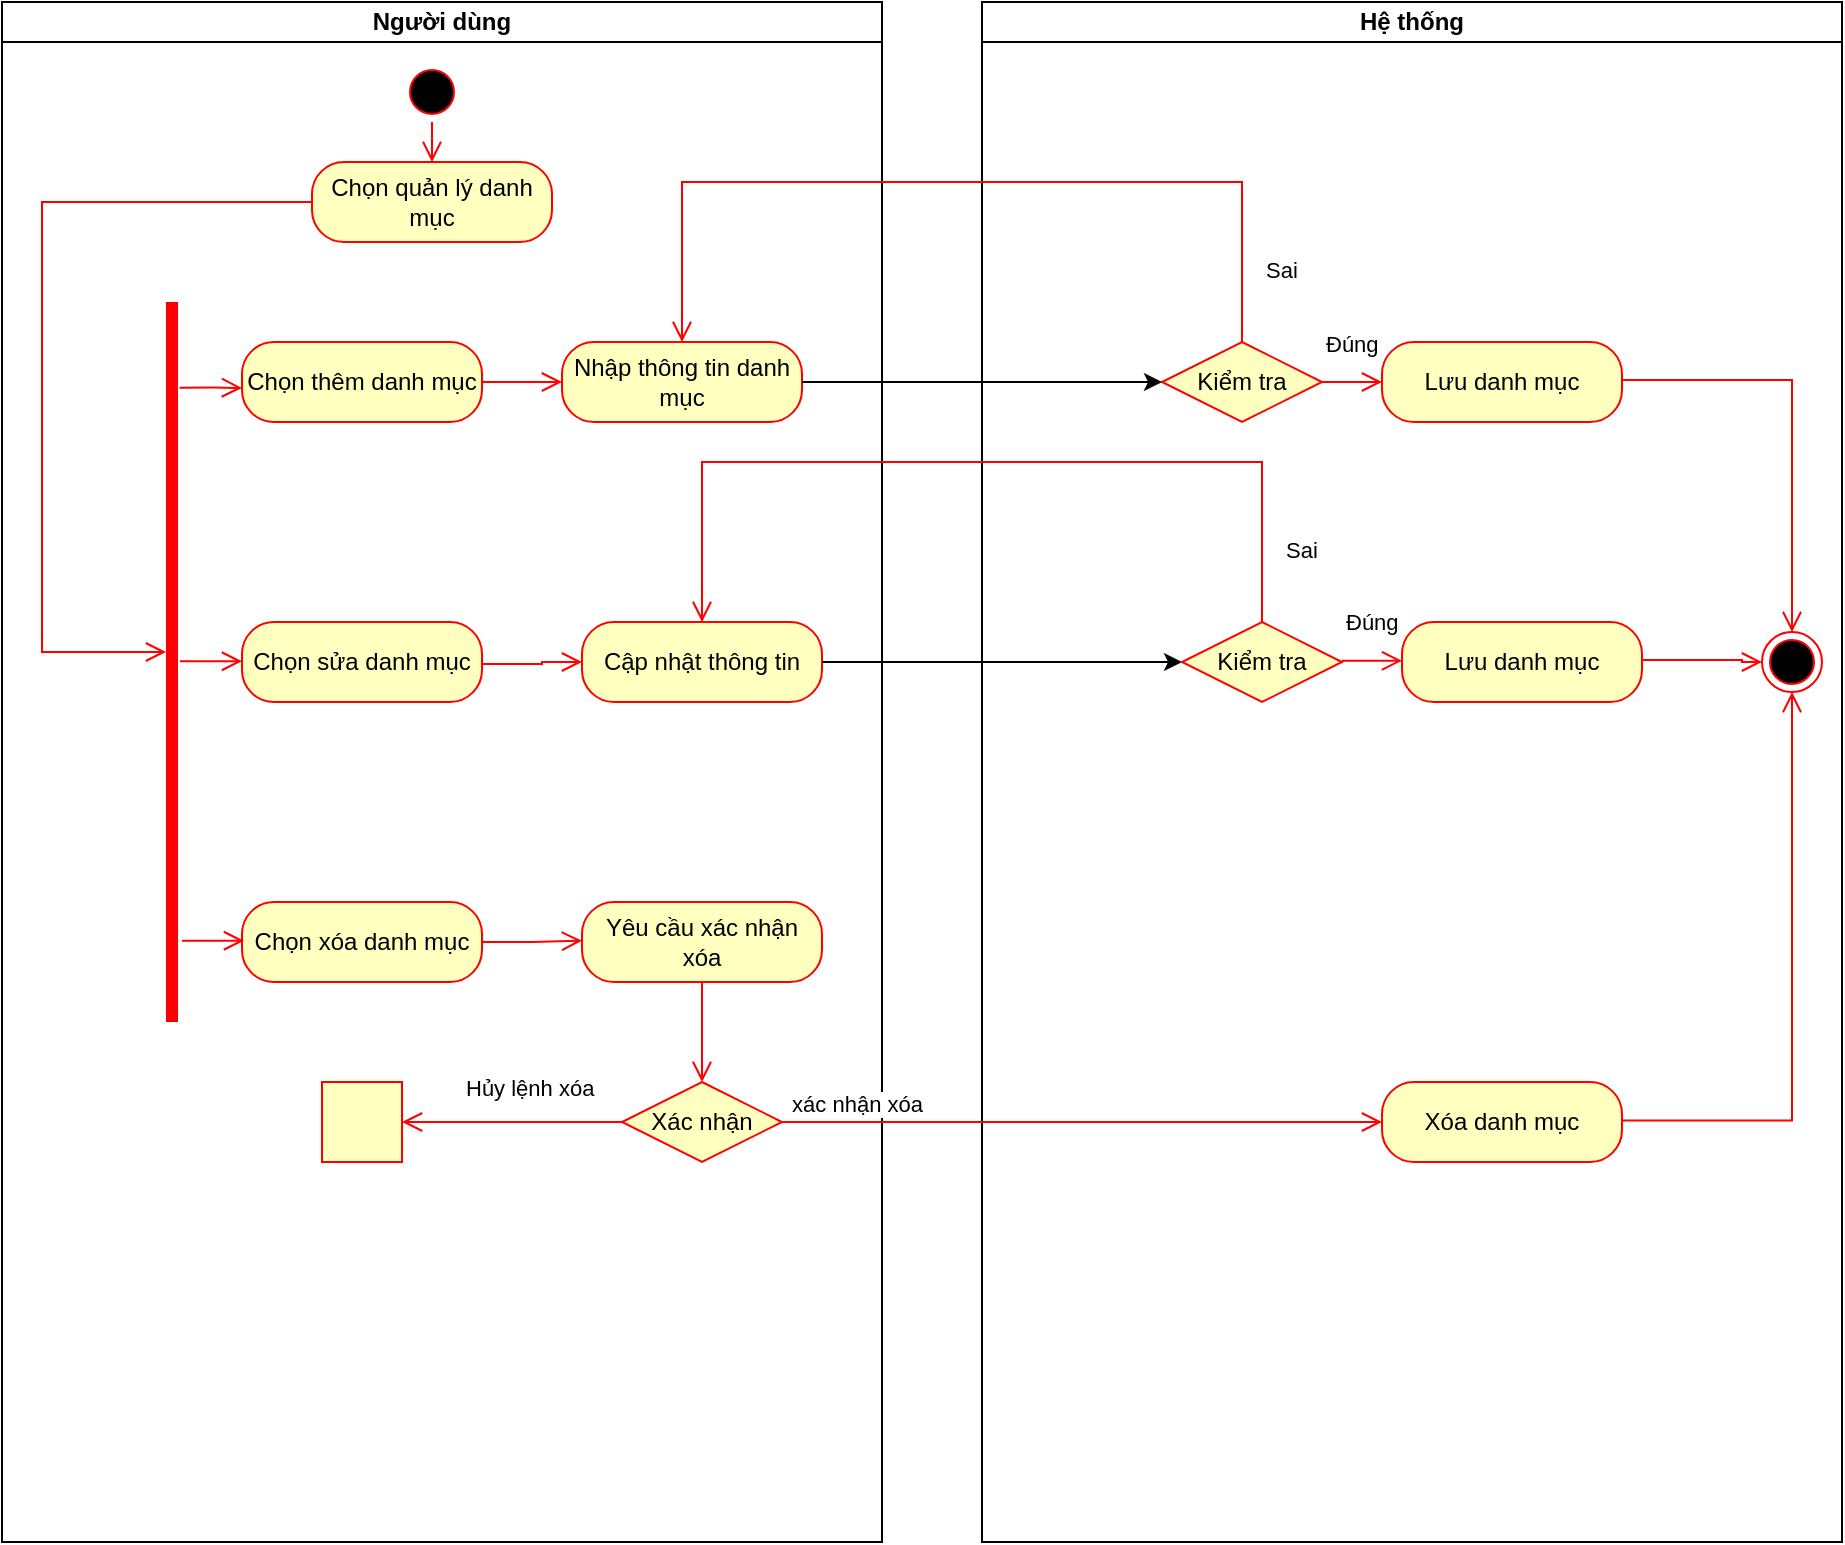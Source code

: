 <mxfile version="22.0.8" type="device">
  <diagram name="Page-1" id="aZE8HY2X9ZOzlOX1Nf9M">
    <mxGraphModel dx="1453" dy="775" grid="1" gridSize="10" guides="1" tooltips="1" connect="1" arrows="1" fold="1" page="1" pageScale="1" pageWidth="850" pageHeight="1100" math="0" shadow="0">
      <root>
        <mxCell id="0" />
        <mxCell id="1" parent="0" />
        <mxCell id="AfvqkXSrgXYKkzrJdOcY-1" value="Người dùng" style="swimlane;startSize=20;whiteSpace=wrap;html=1;" parent="1" vertex="1">
          <mxGeometry x="40" y="30" width="440" height="770" as="geometry">
            <mxRectangle x="120" y="80" width="110" height="30" as="alternateBounds" />
          </mxGeometry>
        </mxCell>
        <mxCell id="AfvqkXSrgXYKkzrJdOcY-2" value="" style="ellipse;html=1;shape=startState;fillColor=#000000;strokeColor=#ff0000;" parent="AfvqkXSrgXYKkzrJdOcY-1" vertex="1">
          <mxGeometry x="200" y="30" width="30" height="30" as="geometry" />
        </mxCell>
        <mxCell id="AfvqkXSrgXYKkzrJdOcY-3" value="" style="edgeStyle=orthogonalEdgeStyle;html=1;verticalAlign=bottom;endArrow=open;endSize=8;strokeColor=#ff0000;rounded=0;" parent="AfvqkXSrgXYKkzrJdOcY-1" source="AfvqkXSrgXYKkzrJdOcY-2" edge="1">
          <mxGeometry relative="1" as="geometry">
            <mxPoint x="215" y="80" as="targetPoint" />
          </mxGeometry>
        </mxCell>
        <mxCell id="AfvqkXSrgXYKkzrJdOcY-4" value="Chọn quản lý danh mục" style="rounded=1;whiteSpace=wrap;html=1;arcSize=40;fontColor=#000000;fillColor=#ffffc0;strokeColor=#ff0000;" parent="AfvqkXSrgXYKkzrJdOcY-1" vertex="1">
          <mxGeometry x="155" y="80" width="120" height="40" as="geometry" />
        </mxCell>
        <mxCell id="AfvqkXSrgXYKkzrJdOcY-10" value="" style="shape=line;html=1;strokeWidth=6;strokeColor=#ff0000;direction=south;" parent="AfvqkXSrgXYKkzrJdOcY-1" vertex="1">
          <mxGeometry x="80" y="150" width="10" height="360" as="geometry" />
        </mxCell>
        <mxCell id="AfvqkXSrgXYKkzrJdOcY-23" value="" style="edgeStyle=orthogonalEdgeStyle;html=1;verticalAlign=bottom;endArrow=open;endSize=8;strokeColor=#ff0000;rounded=0;exitX=0;exitY=0.5;exitDx=0;exitDy=0;" parent="AfvqkXSrgXYKkzrJdOcY-1" source="AfvqkXSrgXYKkzrJdOcY-4" edge="1">
          <mxGeometry relative="1" as="geometry">
            <mxPoint x="82" y="325" as="targetPoint" />
            <mxPoint x="540" y="190" as="sourcePoint" />
            <Array as="points">
              <mxPoint x="20" y="100" />
              <mxPoint x="20" y="325" />
            </Array>
          </mxGeometry>
        </mxCell>
        <mxCell id="AfvqkXSrgXYKkzrJdOcY-62" value="Chọn thêm danh mục" style="rounded=1;whiteSpace=wrap;html=1;arcSize=40;fontColor=#000000;fillColor=#ffffc0;strokeColor=#ff0000;" parent="AfvqkXSrgXYKkzrJdOcY-1" vertex="1">
          <mxGeometry x="120" y="170" width="120" height="40" as="geometry" />
        </mxCell>
        <mxCell id="AfvqkXSrgXYKkzrJdOcY-71" value="Chọn sửa danh mục" style="rounded=1;whiteSpace=wrap;html=1;arcSize=40;fontColor=#000000;fillColor=#ffffc0;strokeColor=#ff0000;" parent="AfvqkXSrgXYKkzrJdOcY-1" vertex="1">
          <mxGeometry x="120" y="310" width="120" height="40" as="geometry" />
        </mxCell>
        <mxCell id="AfvqkXSrgXYKkzrJdOcY-81" value="Chọn xóa danh mục" style="rounded=1;whiteSpace=wrap;html=1;arcSize=40;fontColor=#000000;fillColor=#ffffc0;strokeColor=#ff0000;" parent="AfvqkXSrgXYKkzrJdOcY-1" vertex="1">
          <mxGeometry x="120" y="450" width="120" height="40" as="geometry" />
        </mxCell>
        <mxCell id="AfvqkXSrgXYKkzrJdOcY-84" value="" style="edgeStyle=orthogonalEdgeStyle;html=1;verticalAlign=bottom;endArrow=open;endSize=8;strokeColor=#ff0000;rounded=0;exitX=0.119;exitY=0.125;exitDx=0;exitDy=0;exitPerimeter=0;" parent="AfvqkXSrgXYKkzrJdOcY-1" source="AfvqkXSrgXYKkzrJdOcY-10" edge="1">
          <mxGeometry relative="1" as="geometry">
            <mxPoint x="120" y="193" as="targetPoint" />
            <mxPoint x="230" y="140" as="sourcePoint" />
          </mxGeometry>
        </mxCell>
        <mxCell id="AfvqkXSrgXYKkzrJdOcY-97" value="" style="edgeStyle=orthogonalEdgeStyle;html=1;verticalAlign=bottom;endArrow=open;endSize=8;strokeColor=#ff0000;rounded=0;exitX=0.119;exitY=0.125;exitDx=0;exitDy=0;exitPerimeter=0;" parent="AfvqkXSrgXYKkzrJdOcY-1" edge="1">
          <mxGeometry relative="1" as="geometry">
            <mxPoint x="120" y="329.63" as="targetPoint" />
            <mxPoint x="89" y="329.63" as="sourcePoint" />
          </mxGeometry>
        </mxCell>
        <mxCell id="AfvqkXSrgXYKkzrJdOcY-98" value="" style="edgeStyle=orthogonalEdgeStyle;html=1;verticalAlign=bottom;endArrow=open;endSize=8;strokeColor=#ff0000;rounded=0;exitX=0.119;exitY=0.125;exitDx=0;exitDy=0;exitPerimeter=0;" parent="AfvqkXSrgXYKkzrJdOcY-1" edge="1">
          <mxGeometry relative="1" as="geometry">
            <mxPoint x="121" y="469.38" as="targetPoint" />
            <mxPoint x="90" y="469.38" as="sourcePoint" />
          </mxGeometry>
        </mxCell>
        <mxCell id="AfvqkXSrgXYKkzrJdOcY-102" value="Nhập thông tin danh mục" style="rounded=1;whiteSpace=wrap;html=1;arcSize=40;fontColor=#000000;fillColor=#ffffc0;strokeColor=#ff0000;" parent="AfvqkXSrgXYKkzrJdOcY-1" vertex="1">
          <mxGeometry x="280" y="170" width="120" height="40" as="geometry" />
        </mxCell>
        <mxCell id="AfvqkXSrgXYKkzrJdOcY-104" value="" style="edgeStyle=orthogonalEdgeStyle;html=1;verticalAlign=bottom;endArrow=open;endSize=8;strokeColor=#ff0000;rounded=0;exitX=1;exitY=0.5;exitDx=0;exitDy=0;entryX=0;entryY=0.5;entryDx=0;entryDy=0;" parent="AfvqkXSrgXYKkzrJdOcY-1" source="AfvqkXSrgXYKkzrJdOcY-62" target="AfvqkXSrgXYKkzrJdOcY-102" edge="1">
          <mxGeometry relative="1" as="geometry">
            <mxPoint x="130" y="203" as="targetPoint" />
            <mxPoint x="99" y="203" as="sourcePoint" />
          </mxGeometry>
        </mxCell>
        <mxCell id="AfvqkXSrgXYKkzrJdOcY-105" value="" style="edgeStyle=orthogonalEdgeStyle;html=1;verticalAlign=bottom;endArrow=open;endSize=8;strokeColor=#ff0000;rounded=0;entryX=0;entryY=0.5;entryDx=0;entryDy=0;exitX=1;exitY=0.5;exitDx=0;exitDy=0;" parent="AfvqkXSrgXYKkzrJdOcY-1" target="AfvqkXSrgXYKkzrJdOcY-106" edge="1" source="AfvqkXSrgXYKkzrJdOcY-71">
          <mxGeometry relative="1" as="geometry">
            <mxPoint x="140" y="343" as="targetPoint" />
            <mxPoint x="250" y="330" as="sourcePoint" />
            <Array as="points">
              <mxPoint x="270" y="331" />
            </Array>
          </mxGeometry>
        </mxCell>
        <mxCell id="AfvqkXSrgXYKkzrJdOcY-106" value="Cập nhật thông tin" style="rounded=1;whiteSpace=wrap;html=1;arcSize=40;fontColor=#000000;fillColor=#ffffc0;strokeColor=#ff0000;" parent="AfvqkXSrgXYKkzrJdOcY-1" vertex="1">
          <mxGeometry x="290" y="310" width="120" height="40" as="geometry" />
        </mxCell>
        <mxCell id="AfvqkXSrgXYKkzrJdOcY-107" value="" style="edgeStyle=orthogonalEdgeStyle;html=1;verticalAlign=bottom;endArrow=open;endSize=8;strokeColor=#ff0000;rounded=0;entryX=0.5;entryY=0;entryDx=0;entryDy=0;exitX=0.5;exitY=1;exitDx=0;exitDy=0;" parent="AfvqkXSrgXYKkzrJdOcY-1" source="AfvqkXSrgXYKkzrJdOcY-130" target="Kn-Fi1YuNehX0bnWJfRB-1" edge="1">
          <mxGeometry relative="1" as="geometry">
            <mxPoint x="180" y="540" as="targetPoint" />
            <mxPoint x="350" y="440" as="sourcePoint" />
          </mxGeometry>
        </mxCell>
        <mxCell id="AfvqkXSrgXYKkzrJdOcY-130" value="Yêu cầu xác nhận xóa" style="rounded=1;whiteSpace=wrap;html=1;arcSize=40;fontColor=#000000;fillColor=#ffffc0;strokeColor=#ff0000;" parent="AfvqkXSrgXYKkzrJdOcY-1" vertex="1">
          <mxGeometry x="290" y="450" width="120" height="40" as="geometry" />
        </mxCell>
        <mxCell id="Kn-Fi1YuNehX0bnWJfRB-1" value="Xác nhận" style="rhombus;whiteSpace=wrap;html=1;fontColor=#000000;fillColor=#ffffc0;strokeColor=#ff0000;" vertex="1" parent="AfvqkXSrgXYKkzrJdOcY-1">
          <mxGeometry x="310" y="540" width="80" height="40" as="geometry" />
        </mxCell>
        <mxCell id="Kn-Fi1YuNehX0bnWJfRB-3" value="Hủy lệnh xóa" style="edgeStyle=orthogonalEdgeStyle;html=1;align=left;verticalAlign=top;endArrow=open;endSize=8;strokeColor=#ff0000;rounded=0;entryX=1;entryY=0.5;entryDx=0;entryDy=0;" edge="1" source="Kn-Fi1YuNehX0bnWJfRB-1" parent="AfvqkXSrgXYKkzrJdOcY-1" target="Kn-Fi1YuNehX0bnWJfRB-5">
          <mxGeometry x="0.455" y="-30" relative="1" as="geometry">
            <mxPoint x="180" y="690" as="targetPoint" />
            <mxPoint as="offset" />
          </mxGeometry>
        </mxCell>
        <mxCell id="Kn-Fi1YuNehX0bnWJfRB-5" value="" style="whiteSpace=wrap;html=1;fillColor=#ffffc0;strokeColor=#ff0000;fontColor=#000000;" vertex="1" parent="AfvqkXSrgXYKkzrJdOcY-1">
          <mxGeometry x="160" y="540" width="40" height="40" as="geometry" />
        </mxCell>
        <mxCell id="Kn-Fi1YuNehX0bnWJfRB-7" value="" style="edgeStyle=orthogonalEdgeStyle;html=1;verticalAlign=bottom;endArrow=open;endSize=8;strokeColor=#ff0000;rounded=0;exitX=1;exitY=0.5;exitDx=0;exitDy=0;entryX=0;entryY=0.5;entryDx=0;entryDy=0;" edge="1" parent="AfvqkXSrgXYKkzrJdOcY-1" source="AfvqkXSrgXYKkzrJdOcY-81">
          <mxGeometry relative="1" as="geometry">
            <mxPoint x="290" y="469.33" as="targetPoint" />
            <mxPoint x="250" y="469.33" as="sourcePoint" />
          </mxGeometry>
        </mxCell>
        <mxCell id="AfvqkXSrgXYKkzrJdOcY-9" value="Hệ thống" style="swimlane;startSize=20;whiteSpace=wrap;html=1;" parent="1" vertex="1">
          <mxGeometry x="530" y="30" width="430" height="770" as="geometry">
            <mxRectangle x="400" y="80" width="90" height="30" as="alternateBounds" />
          </mxGeometry>
        </mxCell>
        <mxCell id="AfvqkXSrgXYKkzrJdOcY-25" value="" style="ellipse;html=1;shape=endState;fillColor=#000000;strokeColor=#ff0000;" parent="AfvqkXSrgXYKkzrJdOcY-9" vertex="1">
          <mxGeometry x="390" y="315" width="30" height="30" as="geometry" />
        </mxCell>
        <mxCell id="AfvqkXSrgXYKkzrJdOcY-113" value="Kiểm tra" style="rhombus;whiteSpace=wrap;html=1;fontColor=#000000;fillColor=#ffffc0;strokeColor=#ff0000;" parent="AfvqkXSrgXYKkzrJdOcY-9" vertex="1">
          <mxGeometry x="90" y="170" width="80" height="40" as="geometry" />
        </mxCell>
        <mxCell id="AfvqkXSrgXYKkzrJdOcY-114" value="Đúng" style="edgeStyle=orthogonalEdgeStyle;html=1;align=left;verticalAlign=bottom;endArrow=open;endSize=8;strokeColor=#ff0000;rounded=0;entryX=0;entryY=0.5;entryDx=0;entryDy=0;exitX=1;exitY=0.5;exitDx=0;exitDy=0;" parent="AfvqkXSrgXYKkzrJdOcY-9" source="AfvqkXSrgXYKkzrJdOcY-113" target="AfvqkXSrgXYKkzrJdOcY-117" edge="1">
          <mxGeometry x="-1" y="10" relative="1" as="geometry">
            <mxPoint x="130" y="330" as="targetPoint" />
            <Array as="points">
              <mxPoint x="200" y="190" />
            </Array>
            <mxPoint as="offset" />
          </mxGeometry>
        </mxCell>
        <mxCell id="AfvqkXSrgXYKkzrJdOcY-117" value="Lưu danh mục" style="rounded=1;whiteSpace=wrap;html=1;arcSize=40;fontColor=#000000;fillColor=#ffffc0;strokeColor=#ff0000;" parent="AfvqkXSrgXYKkzrJdOcY-9" vertex="1">
          <mxGeometry x="200" y="170" width="120" height="40" as="geometry" />
        </mxCell>
        <mxCell id="AfvqkXSrgXYKkzrJdOcY-119" value="" style="edgeStyle=orthogonalEdgeStyle;rounded=0;orthogonalLoop=1;jettySize=auto;html=1;" parent="AfvqkXSrgXYKkzrJdOcY-9" edge="1">
          <mxGeometry relative="1" as="geometry">
            <mxPoint x="-80" y="330" as="sourcePoint" />
            <mxPoint x="100" y="330" as="targetPoint" />
          </mxGeometry>
        </mxCell>
        <mxCell id="AfvqkXSrgXYKkzrJdOcY-120" value="Kiểm tra" style="rhombus;whiteSpace=wrap;html=1;fontColor=#000000;fillColor=#ffffc0;strokeColor=#ff0000;" parent="AfvqkXSrgXYKkzrJdOcY-9" vertex="1">
          <mxGeometry x="100" y="310" width="80" height="40" as="geometry" />
        </mxCell>
        <mxCell id="AfvqkXSrgXYKkzrJdOcY-121" value="Sai" style="edgeStyle=orthogonalEdgeStyle;html=1;align=left;verticalAlign=top;endArrow=open;endSize=8;strokeColor=#ff0000;rounded=0;entryX=0.5;entryY=0;entryDx=0;entryDy=0;" parent="AfvqkXSrgXYKkzrJdOcY-9" source="AfvqkXSrgXYKkzrJdOcY-120" edge="1">
          <mxGeometry x="-0.773" y="-10" relative="1" as="geometry">
            <mxPoint x="-140" y="310" as="targetPoint" />
            <Array as="points">
              <mxPoint x="140" y="230" />
              <mxPoint x="-140" y="230" />
            </Array>
            <mxPoint y="1" as="offset" />
          </mxGeometry>
        </mxCell>
        <mxCell id="AfvqkXSrgXYKkzrJdOcY-122" value="Lưu danh mục" style="rounded=1;whiteSpace=wrap;html=1;arcSize=40;fontColor=#000000;fillColor=#ffffc0;strokeColor=#ff0000;" parent="AfvqkXSrgXYKkzrJdOcY-9" vertex="1">
          <mxGeometry x="210" y="310" width="120" height="40" as="geometry" />
        </mxCell>
        <mxCell id="AfvqkXSrgXYKkzrJdOcY-123" value="Đúng" style="edgeStyle=orthogonalEdgeStyle;html=1;align=left;verticalAlign=bottom;endArrow=open;endSize=8;strokeColor=#ff0000;rounded=0;entryX=0;entryY=0.5;entryDx=0;entryDy=0;exitX=1;exitY=0.5;exitDx=0;exitDy=0;" parent="AfvqkXSrgXYKkzrJdOcY-9" edge="1">
          <mxGeometry x="-1" y="10" relative="1" as="geometry">
            <mxPoint x="210" y="329.38" as="targetPoint" />
            <mxPoint x="180" y="329.38" as="sourcePoint" />
            <Array as="points">
              <mxPoint x="210" y="329.38" />
            </Array>
            <mxPoint as="offset" />
          </mxGeometry>
        </mxCell>
        <mxCell id="AfvqkXSrgXYKkzrJdOcY-131" value="Xóa danh mục" style="rounded=1;whiteSpace=wrap;html=1;arcSize=40;fontColor=#000000;fillColor=#ffffc0;strokeColor=#ff0000;" parent="AfvqkXSrgXYKkzrJdOcY-9" vertex="1">
          <mxGeometry x="200" y="540" width="120" height="40" as="geometry" />
        </mxCell>
        <mxCell id="AfvqkXSrgXYKkzrJdOcY-133" value="" style="edgeStyle=orthogonalEdgeStyle;html=1;align=left;verticalAlign=bottom;endArrow=open;endSize=8;strokeColor=#ff0000;rounded=0;exitX=1;exitY=0.5;exitDx=0;exitDy=0;" parent="AfvqkXSrgXYKkzrJdOcY-9" source="AfvqkXSrgXYKkzrJdOcY-117" edge="1">
          <mxGeometry x="-1" y="10" relative="1" as="geometry">
            <mxPoint x="405" y="315" as="targetPoint" />
            <mxPoint x="340" y="189.29" as="sourcePoint" />
            <Array as="points">
              <mxPoint x="405" y="189" />
            </Array>
            <mxPoint as="offset" />
          </mxGeometry>
        </mxCell>
        <mxCell id="AfvqkXSrgXYKkzrJdOcY-134" value="" style="edgeStyle=orthogonalEdgeStyle;html=1;align=left;verticalAlign=bottom;endArrow=open;endSize=8;strokeColor=#ff0000;rounded=0;entryX=0;entryY=0.5;entryDx=0;entryDy=0;exitX=1;exitY=0.5;exitDx=0;exitDy=0;" parent="AfvqkXSrgXYKkzrJdOcY-9" target="AfvqkXSrgXYKkzrJdOcY-25" edge="1">
          <mxGeometry x="-1" y="10" relative="1" as="geometry">
            <mxPoint x="380" y="329.29" as="targetPoint" />
            <mxPoint x="330" y="330" as="sourcePoint" />
            <Array as="points">
              <mxPoint x="380" y="329" />
            </Array>
            <mxPoint as="offset" />
          </mxGeometry>
        </mxCell>
        <mxCell id="AfvqkXSrgXYKkzrJdOcY-135" value="" style="edgeStyle=orthogonalEdgeStyle;html=1;align=left;verticalAlign=bottom;endArrow=open;endSize=8;strokeColor=#ff0000;rounded=0;entryX=0.5;entryY=1;entryDx=0;entryDy=0;exitX=1;exitY=0.482;exitDx=0;exitDy=0;exitPerimeter=0;" parent="AfvqkXSrgXYKkzrJdOcY-9" source="AfvqkXSrgXYKkzrJdOcY-131" target="AfvqkXSrgXYKkzrJdOcY-25" edge="1">
          <mxGeometry x="-1" y="10" relative="1" as="geometry">
            <mxPoint x="380" y="609.29" as="targetPoint" />
            <mxPoint x="330" y="610" as="sourcePoint" />
            <Array as="points" />
            <mxPoint as="offset" />
          </mxGeometry>
        </mxCell>
        <mxCell id="AfvqkXSrgXYKkzrJdOcY-27" value="" style="edgeStyle=orthogonalEdgeStyle;html=1;verticalAlign=bottom;endArrow=open;endSize=8;strokeColor=#ff0000;rounded=0;entryX=0.499;entryY=0.433;entryDx=0;entryDy=0;entryPerimeter=0;" parent="1" edge="1">
          <mxGeometry relative="1" as="geometry">
            <mxPoint x="579.64" y="259.33" as="targetPoint" />
            <mxPoint x="580" y="260" as="sourcePoint" />
          </mxGeometry>
        </mxCell>
        <mxCell id="AfvqkXSrgXYKkzrJdOcY-110" value="" style="edgeStyle=orthogonalEdgeStyle;rounded=0;orthogonalLoop=1;jettySize=auto;html=1;" parent="1" source="AfvqkXSrgXYKkzrJdOcY-102" edge="1">
          <mxGeometry relative="1" as="geometry">
            <mxPoint x="620" y="220" as="targetPoint" />
          </mxGeometry>
        </mxCell>
        <mxCell id="AfvqkXSrgXYKkzrJdOcY-115" value="Sai" style="edgeStyle=orthogonalEdgeStyle;html=1;align=left;verticalAlign=top;endArrow=open;endSize=8;strokeColor=#ff0000;rounded=0;entryX=0.5;entryY=0;entryDx=0;entryDy=0;" parent="1" source="AfvqkXSrgXYKkzrJdOcY-113" target="AfvqkXSrgXYKkzrJdOcY-102" edge="1">
          <mxGeometry x="-0.773" y="-10" relative="1" as="geometry">
            <mxPoint x="650" y="130" as="targetPoint" />
            <Array as="points">
              <mxPoint x="660" y="120" />
              <mxPoint x="380" y="120" />
            </Array>
            <mxPoint y="1" as="offset" />
          </mxGeometry>
        </mxCell>
        <mxCell id="Kn-Fi1YuNehX0bnWJfRB-2" value="&amp;nbsp;xác nhận xóa" style="edgeStyle=orthogonalEdgeStyle;html=1;align=left;verticalAlign=bottom;endArrow=open;endSize=8;strokeColor=#ff0000;rounded=0;entryX=0;entryY=0.5;entryDx=0;entryDy=0;" edge="1" source="Kn-Fi1YuNehX0bnWJfRB-1" parent="1" target="AfvqkXSrgXYKkzrJdOcY-131">
          <mxGeometry x="-1" relative="1" as="geometry">
            <mxPoint x="360" y="640" as="targetPoint" />
          </mxGeometry>
        </mxCell>
      </root>
    </mxGraphModel>
  </diagram>
</mxfile>
